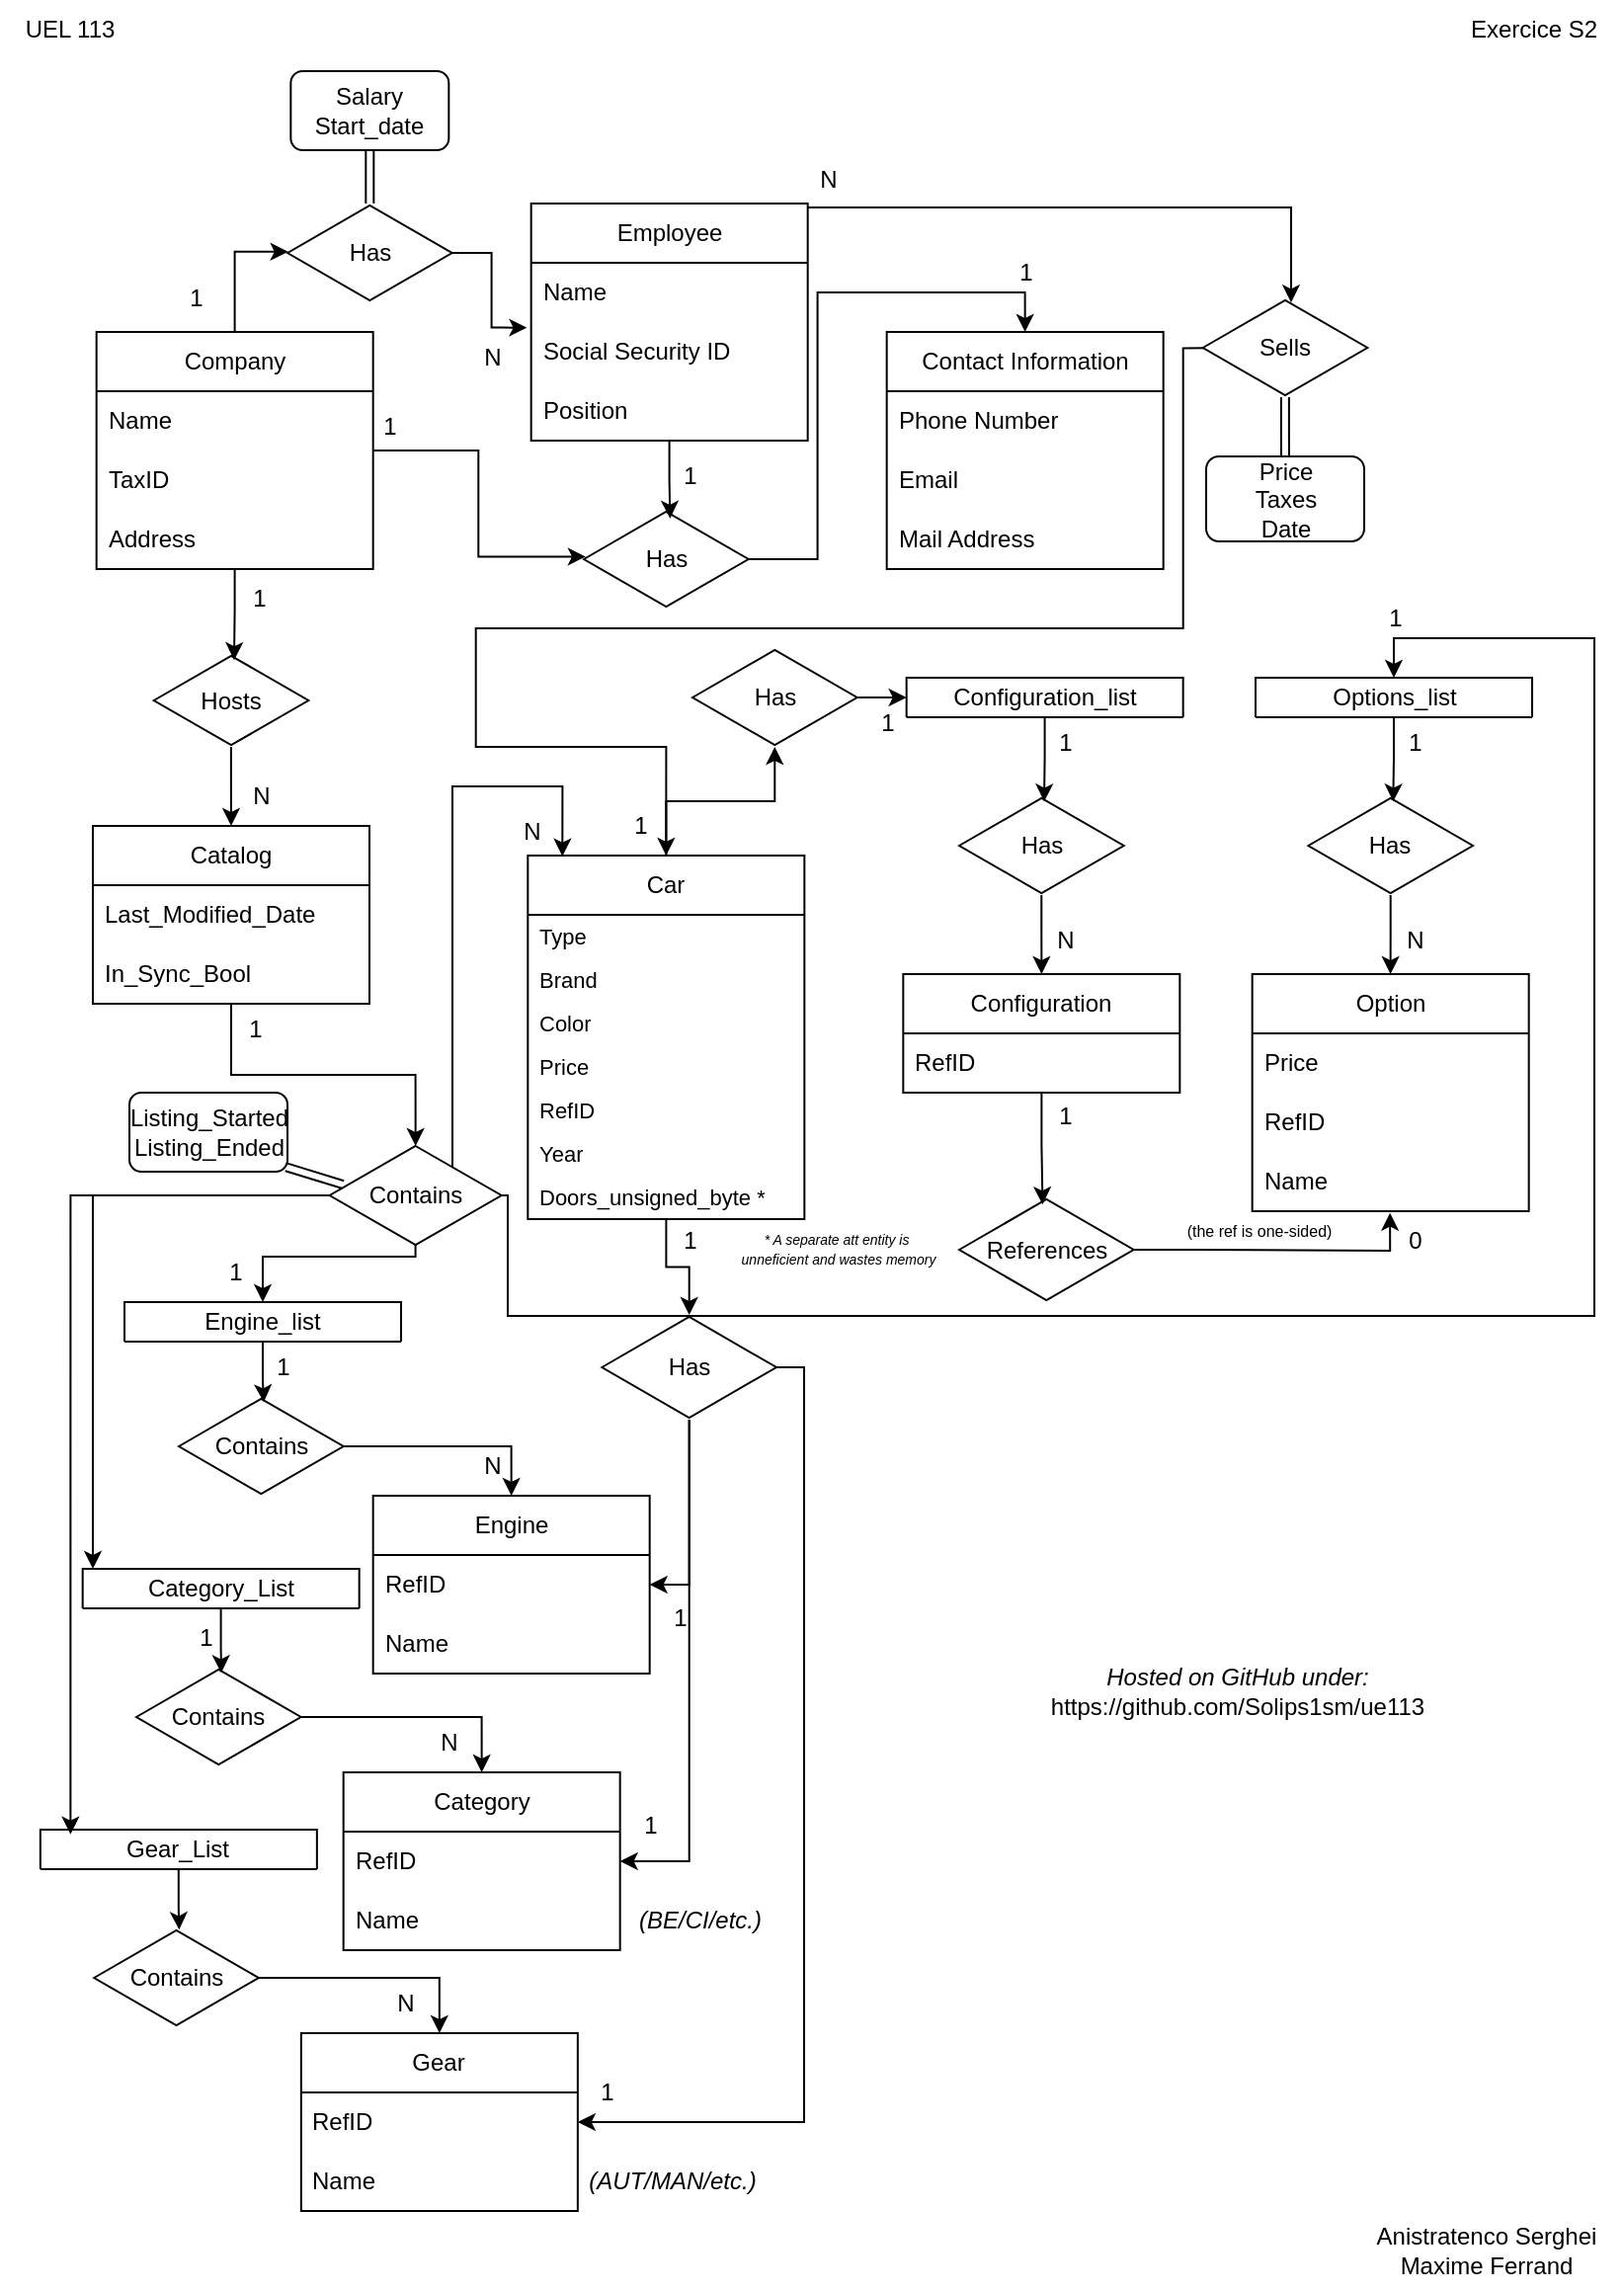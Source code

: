 <mxfile version="26.0.12">
  <diagram id="C5RBs43oDa-KdzZeNtuy" name="Page-1">
    <mxGraphModel dx="2593" dy="1426" grid="1" gridSize="10" guides="1" tooltips="1" connect="1" arrows="1" fold="1" page="1" pageScale="1" pageWidth="827" pageHeight="1169" math="0" shadow="0">
      <root>
        <mxCell id="WIyWlLk6GJQsqaUBKTNV-0" />
        <mxCell id="WIyWlLk6GJQsqaUBKTNV-1" parent="WIyWlLk6GJQsqaUBKTNV-0" />
        <mxCell id="CNUF31vcTExXs5gQlFkN-82" style="edgeStyle=orthogonalEdgeStyle;rounded=0;orthogonalLoop=1;jettySize=auto;html=1;entryX=0.5;entryY=0;entryDx=0;entryDy=0;exitX=0.021;exitY=0.503;exitDx=0;exitDy=0;exitPerimeter=0;" edge="1" parent="WIyWlLk6GJQsqaUBKTNV-1" source="CNUF31vcTExXs5gQlFkN-0" target="CNUF31vcTExXs5gQlFkN-5">
          <mxGeometry relative="1" as="geometry">
            <Array as="points">
              <mxPoint x="601.84" y="180" />
              <mxPoint x="601.84" y="322" />
              <mxPoint x="243.84" y="322" />
              <mxPoint x="243.84" y="382" />
              <mxPoint x="339.84" y="382" />
            </Array>
          </mxGeometry>
        </mxCell>
        <mxCell id="CNUF31vcTExXs5gQlFkN-88" style="edgeStyle=orthogonalEdgeStyle;rounded=0;orthogonalLoop=1;jettySize=auto;html=1;entryX=0.5;entryY=0;entryDx=0;entryDy=0;shape=link;" edge="1" parent="WIyWlLk6GJQsqaUBKTNV-1" source="CNUF31vcTExXs5gQlFkN-0" target="CNUF31vcTExXs5gQlFkN-87">
          <mxGeometry relative="1" as="geometry" />
        </mxCell>
        <mxCell id="CNUF31vcTExXs5gQlFkN-0" value="&lt;div&gt;Sells&lt;/div&gt;" style="html=1;whiteSpace=wrap;aspect=fixed;shape=isoRectangle;" vertex="1" parent="WIyWlLk6GJQsqaUBKTNV-1">
          <mxGeometry x="611.84" y="155" width="83.33" height="50" as="geometry" />
        </mxCell>
        <mxCell id="CNUF31vcTExXs5gQlFkN-1" value="Company" style="swimlane;fontStyle=0;childLayout=stackLayout;horizontal=1;startSize=30;horizontalStack=0;resizeParent=1;resizeParentMax=0;resizeLast=0;collapsible=1;marginBottom=0;whiteSpace=wrap;html=1;" vertex="1" parent="WIyWlLk6GJQsqaUBKTNV-1">
          <mxGeometry x="51.84" y="172" width="140" height="120" as="geometry" />
        </mxCell>
        <mxCell id="CNUF31vcTExXs5gQlFkN-3" value="Name" style="text;strokeColor=none;fillColor=none;align=left;verticalAlign=middle;spacingLeft=4;spacingRight=4;overflow=hidden;points=[[0,0.5],[1,0.5]];portConstraint=eastwest;rotatable=0;whiteSpace=wrap;html=1;" vertex="1" parent="CNUF31vcTExXs5gQlFkN-1">
          <mxGeometry y="30" width="140" height="30" as="geometry" />
        </mxCell>
        <mxCell id="CNUF31vcTExXs5gQlFkN-4" value="&lt;div&gt;TaxID&lt;/div&gt;" style="text;strokeColor=none;fillColor=none;align=left;verticalAlign=middle;spacingLeft=4;spacingRight=4;overflow=hidden;points=[[0,0.5],[1,0.5]];portConstraint=eastwest;rotatable=0;whiteSpace=wrap;html=1;" vertex="1" parent="CNUF31vcTExXs5gQlFkN-1">
          <mxGeometry y="60" width="140" height="30" as="geometry" />
        </mxCell>
        <mxCell id="CNUF31vcTExXs5gQlFkN-11" value="&lt;div&gt;Address&lt;/div&gt;" style="text;strokeColor=none;fillColor=none;align=left;verticalAlign=middle;spacingLeft=4;spacingRight=4;overflow=hidden;points=[[0,0.5],[1,0.5]];portConstraint=eastwest;rotatable=0;whiteSpace=wrap;html=1;" vertex="1" parent="CNUF31vcTExXs5gQlFkN-1">
          <mxGeometry y="90" width="140" height="30" as="geometry" />
        </mxCell>
        <mxCell id="CNUF31vcTExXs5gQlFkN-85" value="" style="edgeStyle=orthogonalEdgeStyle;rounded=0;orthogonalLoop=1;jettySize=auto;html=1;" edge="1" parent="WIyWlLk6GJQsqaUBKTNV-1" source="CNUF31vcTExXs5gQlFkN-5" target="CNUF31vcTExXs5gQlFkN-34">
          <mxGeometry relative="1" as="geometry" />
        </mxCell>
        <mxCell id="CNUF31vcTExXs5gQlFkN-152" style="edgeStyle=orthogonalEdgeStyle;rounded=0;orthogonalLoop=1;jettySize=auto;html=1;" edge="1" parent="WIyWlLk6GJQsqaUBKTNV-1" source="CNUF31vcTExXs5gQlFkN-5" target="CNUF31vcTExXs5gQlFkN-148">
          <mxGeometry relative="1" as="geometry" />
        </mxCell>
        <mxCell id="CNUF31vcTExXs5gQlFkN-5" value="Car" style="swimlane;fontStyle=0;childLayout=stackLayout;horizontal=1;startSize=30;horizontalStack=0;resizeParent=1;resizeParentMax=0;resizeLast=0;collapsible=1;marginBottom=0;whiteSpace=wrap;html=1;" vertex="1" parent="WIyWlLk6GJQsqaUBKTNV-1">
          <mxGeometry x="270.17" y="437" width="140" height="184" as="geometry" />
        </mxCell>
        <mxCell id="CNUF31vcTExXs5gQlFkN-6" value="Type" style="text;strokeColor=none;fillColor=none;align=left;verticalAlign=middle;spacingLeft=4;spacingRight=4;overflow=hidden;points=[[0,0.5],[1,0.5]];portConstraint=eastwest;rotatable=0;whiteSpace=wrap;html=1;strokeWidth=1;fontSize=11;" vertex="1" parent="CNUF31vcTExXs5gQlFkN-5">
          <mxGeometry y="30" width="140" height="22" as="geometry" />
        </mxCell>
        <mxCell id="CNUF31vcTExXs5gQlFkN-7" value="Brand" style="text;strokeColor=none;fillColor=none;align=left;verticalAlign=middle;spacingLeft=4;spacingRight=4;overflow=hidden;points=[[0,0.5],[1,0.5]];portConstraint=eastwest;rotatable=0;whiteSpace=wrap;html=1;strokeWidth=1;fontSize=11;" vertex="1" parent="CNUF31vcTExXs5gQlFkN-5">
          <mxGeometry y="52" width="140" height="22" as="geometry" />
        </mxCell>
        <mxCell id="CNUF31vcTExXs5gQlFkN-8" value="Color" style="text;strokeColor=none;fillColor=none;align=left;verticalAlign=middle;spacingLeft=4;spacingRight=4;overflow=hidden;points=[[0,0.5],[1,0.5]];portConstraint=eastwest;rotatable=0;whiteSpace=wrap;html=1;strokeWidth=1;fontSize=11;" vertex="1" parent="CNUF31vcTExXs5gQlFkN-5">
          <mxGeometry y="74" width="140" height="22" as="geometry" />
        </mxCell>
        <mxCell id="CNUF31vcTExXs5gQlFkN-9" value="Price" style="text;strokeColor=none;fillColor=none;align=left;verticalAlign=middle;spacingLeft=4;spacingRight=4;overflow=hidden;points=[[0,0.5],[1,0.5]];portConstraint=eastwest;rotatable=0;whiteSpace=wrap;html=1;strokeWidth=1;fontSize=11;" vertex="1" parent="CNUF31vcTExXs5gQlFkN-5">
          <mxGeometry y="96" width="140" height="22" as="geometry" />
        </mxCell>
        <mxCell id="CNUF31vcTExXs5gQlFkN-86" value="RefID" style="text;strokeColor=none;fillColor=none;align=left;verticalAlign=middle;spacingLeft=4;spacingRight=4;overflow=hidden;points=[[0,0.5],[1,0.5]];portConstraint=eastwest;rotatable=0;whiteSpace=wrap;html=1;strokeWidth=1;fontSize=11;" vertex="1" parent="CNUF31vcTExXs5gQlFkN-5">
          <mxGeometry y="118" width="140" height="22" as="geometry" />
        </mxCell>
        <mxCell id="CNUF31vcTExXs5gQlFkN-156" value="Year" style="text;strokeColor=none;fillColor=none;align=left;verticalAlign=middle;spacingLeft=4;spacingRight=4;overflow=hidden;points=[[0,0.5],[1,0.5]];portConstraint=eastwest;rotatable=0;whiteSpace=wrap;html=1;strokeWidth=1;fontSize=11;" vertex="1" parent="CNUF31vcTExXs5gQlFkN-5">
          <mxGeometry y="140" width="140" height="22" as="geometry" />
        </mxCell>
        <mxCell id="CNUF31vcTExXs5gQlFkN-202" value="Doors_unsigned_byte *" style="text;strokeColor=none;fillColor=none;align=left;verticalAlign=middle;spacingLeft=4;spacingRight=4;overflow=hidden;points=[[0,0.5],[1,0.5]];portConstraint=eastwest;rotatable=0;whiteSpace=wrap;html=1;strokeWidth=1;fontSize=11;" vertex="1" parent="CNUF31vcTExXs5gQlFkN-5">
          <mxGeometry y="162" width="140" height="22" as="geometry" />
        </mxCell>
        <mxCell id="CNUF31vcTExXs5gQlFkN-19" value="Contact Information" style="swimlane;fontStyle=0;childLayout=stackLayout;horizontal=1;startSize=30;horizontalStack=0;resizeParent=1;resizeParentMax=0;resizeLast=0;collapsible=1;marginBottom=0;whiteSpace=wrap;html=1;" vertex="1" parent="WIyWlLk6GJQsqaUBKTNV-1">
          <mxGeometry x="451.84" y="172" width="140" height="120" as="geometry" />
        </mxCell>
        <mxCell id="CNUF31vcTExXs5gQlFkN-20" value="Phone Number" style="text;strokeColor=none;fillColor=none;align=left;verticalAlign=middle;spacingLeft=4;spacingRight=4;overflow=hidden;points=[[0,0.5],[1,0.5]];portConstraint=eastwest;rotatable=0;whiteSpace=wrap;html=1;" vertex="1" parent="CNUF31vcTExXs5gQlFkN-19">
          <mxGeometry y="30" width="140" height="30" as="geometry" />
        </mxCell>
        <mxCell id="CNUF31vcTExXs5gQlFkN-21" value="Email" style="text;strokeColor=none;fillColor=none;align=left;verticalAlign=middle;spacingLeft=4;spacingRight=4;overflow=hidden;points=[[0,0.5],[1,0.5]];portConstraint=eastwest;rotatable=0;whiteSpace=wrap;html=1;" vertex="1" parent="CNUF31vcTExXs5gQlFkN-19">
          <mxGeometry y="60" width="140" height="30" as="geometry" />
        </mxCell>
        <mxCell id="CNUF31vcTExXs5gQlFkN-22" value="Mail Address" style="text;strokeColor=none;fillColor=none;align=left;verticalAlign=middle;spacingLeft=4;spacingRight=4;overflow=hidden;points=[[0,0.5],[1,0.5]];portConstraint=eastwest;rotatable=0;whiteSpace=wrap;html=1;" vertex="1" parent="CNUF31vcTExXs5gQlFkN-19">
          <mxGeometry y="90" width="140" height="30" as="geometry" />
        </mxCell>
        <mxCell id="CNUF31vcTExXs5gQlFkN-25" value="Configuration" style="swimlane;fontStyle=0;childLayout=stackLayout;horizontal=1;startSize=30;horizontalStack=0;resizeParent=1;resizeParentMax=0;resizeLast=0;collapsible=1;marginBottom=0;whiteSpace=wrap;html=1;" vertex="1" parent="WIyWlLk6GJQsqaUBKTNV-1">
          <mxGeometry x="460.17" y="497" width="140" height="60" as="geometry" />
        </mxCell>
        <mxCell id="CNUF31vcTExXs5gQlFkN-27" value="RefID" style="text;strokeColor=none;fillColor=none;align=left;verticalAlign=middle;spacingLeft=4;spacingRight=4;overflow=hidden;points=[[0,0.5],[1,0.5]];portConstraint=eastwest;rotatable=0;whiteSpace=wrap;html=1;" vertex="1" parent="CNUF31vcTExXs5gQlFkN-25">
          <mxGeometry y="30" width="140" height="30" as="geometry" />
        </mxCell>
        <mxCell id="CNUF31vcTExXs5gQlFkN-90" style="rounded=0;orthogonalLoop=1;jettySize=0;html=1;entryX=0.5;entryY=1;entryDx=0;entryDy=0;strokeColor=default;anchorPointDirection=0;arcSize=0;shape=link;" edge="1" parent="WIyWlLk6GJQsqaUBKTNV-1" source="CNUF31vcTExXs5gQlFkN-32" target="CNUF31vcTExXs5gQlFkN-89">
          <mxGeometry relative="1" as="geometry">
            <mxPoint x="190.175" y="42" as="targetPoint" />
          </mxGeometry>
        </mxCell>
        <mxCell id="CNUF31vcTExXs5gQlFkN-32" value="Has" style="html=1;whiteSpace=wrap;aspect=fixed;shape=isoRectangle;" vertex="1" parent="WIyWlLk6GJQsqaUBKTNV-1">
          <mxGeometry x="148.51" y="107" width="83.33" height="50" as="geometry" />
        </mxCell>
        <mxCell id="CNUF31vcTExXs5gQlFkN-66" style="edgeStyle=orthogonalEdgeStyle;rounded=0;orthogonalLoop=1;jettySize=auto;html=1;entryX=0;entryY=0.5;entryDx=0;entryDy=0;" edge="1" parent="WIyWlLk6GJQsqaUBKTNV-1" source="CNUF31vcTExXs5gQlFkN-34" target="CNUF31vcTExXs5gQlFkN-60">
          <mxGeometry relative="1" as="geometry" />
        </mxCell>
        <mxCell id="CNUF31vcTExXs5gQlFkN-34" value="Has" style="html=1;whiteSpace=wrap;aspect=fixed;shape=isoRectangle;" vertex="1" parent="WIyWlLk6GJQsqaUBKTNV-1">
          <mxGeometry x="353.51" y="332" width="83.33" height="50" as="geometry" />
        </mxCell>
        <mxCell id="CNUF31vcTExXs5gQlFkN-37" value="Employee" style="swimlane;fontStyle=0;childLayout=stackLayout;horizontal=1;startSize=30;horizontalStack=0;resizeParent=1;resizeParentMax=0;resizeLast=0;collapsible=1;marginBottom=0;whiteSpace=wrap;html=1;" vertex="1" parent="WIyWlLk6GJQsqaUBKTNV-1">
          <mxGeometry x="271.84" y="107" width="140" height="120" as="geometry" />
        </mxCell>
        <mxCell id="CNUF31vcTExXs5gQlFkN-38" value="Name" style="text;strokeColor=none;fillColor=none;align=left;verticalAlign=middle;spacingLeft=4;spacingRight=4;overflow=hidden;points=[[0,0.5],[1,0.5]];portConstraint=eastwest;rotatable=0;whiteSpace=wrap;html=1;" vertex="1" parent="CNUF31vcTExXs5gQlFkN-37">
          <mxGeometry y="30" width="140" height="30" as="geometry" />
        </mxCell>
        <mxCell id="CNUF31vcTExXs5gQlFkN-39" value="&lt;div&gt;Social Security ID&lt;/div&gt;" style="text;strokeColor=none;fillColor=none;align=left;verticalAlign=middle;spacingLeft=4;spacingRight=4;overflow=hidden;points=[[0,0.5],[1,0.5]];portConstraint=eastwest;rotatable=0;whiteSpace=wrap;html=1;" vertex="1" parent="CNUF31vcTExXs5gQlFkN-37">
          <mxGeometry y="60" width="140" height="30" as="geometry" />
        </mxCell>
        <mxCell id="CNUF31vcTExXs5gQlFkN-40" value="&lt;div&gt;Position&lt;/div&gt;" style="text;strokeColor=none;fillColor=none;align=left;verticalAlign=middle;spacingLeft=4;spacingRight=4;overflow=hidden;points=[[0,0.5],[1,0.5]];portConstraint=eastwest;rotatable=0;whiteSpace=wrap;html=1;" vertex="1" parent="CNUF31vcTExXs5gQlFkN-37">
          <mxGeometry y="90" width="140" height="30" as="geometry" />
        </mxCell>
        <mxCell id="CNUF31vcTExXs5gQlFkN-55" style="edgeStyle=orthogonalEdgeStyle;rounded=0;orthogonalLoop=1;jettySize=auto;html=1;entryX=0.5;entryY=0;entryDx=0;entryDy=0;" edge="1" parent="WIyWlLk6GJQsqaUBKTNV-1" source="CNUF31vcTExXs5gQlFkN-50" target="CNUF31vcTExXs5gQlFkN-19">
          <mxGeometry relative="1" as="geometry" />
        </mxCell>
        <mxCell id="CNUF31vcTExXs5gQlFkN-50" value="Has" style="html=1;whiteSpace=wrap;aspect=fixed;shape=isoRectangle;" vertex="1" parent="WIyWlLk6GJQsqaUBKTNV-1">
          <mxGeometry x="298.51" y="262" width="83.33" height="50" as="geometry" />
        </mxCell>
        <mxCell id="CNUF31vcTExXs5gQlFkN-51" style="edgeStyle=orthogonalEdgeStyle;rounded=0;orthogonalLoop=1;jettySize=auto;html=1;entryX=0.004;entryY=0.488;entryDx=0;entryDy=0;entryPerimeter=0;" edge="1" parent="WIyWlLk6GJQsqaUBKTNV-1" source="CNUF31vcTExXs5gQlFkN-1" target="CNUF31vcTExXs5gQlFkN-32">
          <mxGeometry relative="1" as="geometry" />
        </mxCell>
        <mxCell id="CNUF31vcTExXs5gQlFkN-52" style="edgeStyle=orthogonalEdgeStyle;rounded=0;orthogonalLoop=1;jettySize=auto;html=1;entryX=-0.015;entryY=1.094;entryDx=0;entryDy=0;entryPerimeter=0;" edge="1" parent="WIyWlLk6GJQsqaUBKTNV-1" source="CNUF31vcTExXs5gQlFkN-32" target="CNUF31vcTExXs5gQlFkN-38">
          <mxGeometry relative="1" as="geometry" />
        </mxCell>
        <mxCell id="CNUF31vcTExXs5gQlFkN-54" style="edgeStyle=orthogonalEdgeStyle;rounded=0;orthogonalLoop=1;jettySize=auto;html=1;entryX=0.524;entryY=0.088;entryDx=0;entryDy=0;entryPerimeter=0;" edge="1" parent="WIyWlLk6GJQsqaUBKTNV-1" source="CNUF31vcTExXs5gQlFkN-37" target="CNUF31vcTExXs5gQlFkN-50">
          <mxGeometry relative="1" as="geometry" />
        </mxCell>
        <mxCell id="CNUF31vcTExXs5gQlFkN-48" value="1" style="text;html=1;align=center;verticalAlign=middle;resizable=0;points=[];autosize=1;strokeColor=none;fillColor=none;" vertex="1" parent="WIyWlLk6GJQsqaUBKTNV-1">
          <mxGeometry x="451.84" y="127" width="140" height="30" as="geometry" />
        </mxCell>
        <mxCell id="CNUF31vcTExXs5gQlFkN-57" value="1" style="text;html=1;align=center;verticalAlign=middle;resizable=0;points=[];autosize=1;strokeColor=none;fillColor=none;" vertex="1" parent="WIyWlLk6GJQsqaUBKTNV-1">
          <mxGeometry x="86.84" y="140" width="30" height="30" as="geometry" />
        </mxCell>
        <mxCell id="CNUF31vcTExXs5gQlFkN-58" value="N" style="text;html=1;align=center;verticalAlign=middle;resizable=0;points=[];autosize=1;strokeColor=none;fillColor=none;" vertex="1" parent="WIyWlLk6GJQsqaUBKTNV-1">
          <mxGeometry x="236.84" y="170" width="30" height="30" as="geometry" />
        </mxCell>
        <mxCell id="CNUF31vcTExXs5gQlFkN-59" value="1" style="text;html=1;align=center;verticalAlign=middle;resizable=0;points=[];autosize=1;strokeColor=none;fillColor=none;" vertex="1" parent="WIyWlLk6GJQsqaUBKTNV-1">
          <mxGeometry x="336.84" y="230" width="30" height="30" as="geometry" />
        </mxCell>
        <mxCell id="CNUF31vcTExXs5gQlFkN-60" value="Configuration_list" style="swimlane;fontStyle=0;childLayout=stackLayout;horizontal=1;startSize=30;horizontalStack=0;resizeParent=1;resizeParentMax=0;resizeLast=0;collapsible=1;marginBottom=0;whiteSpace=wrap;html=1;" vertex="1" parent="WIyWlLk6GJQsqaUBKTNV-1">
          <mxGeometry x="461.84" y="347" width="140" height="20" as="geometry" />
        </mxCell>
        <mxCell id="CNUF31vcTExXs5gQlFkN-69" style="edgeStyle=orthogonalEdgeStyle;rounded=0;orthogonalLoop=1;jettySize=auto;html=1;" edge="1" parent="WIyWlLk6GJQsqaUBKTNV-1" source="CNUF31vcTExXs5gQlFkN-65" target="CNUF31vcTExXs5gQlFkN-25">
          <mxGeometry relative="1" as="geometry" />
        </mxCell>
        <mxCell id="CNUF31vcTExXs5gQlFkN-65" value="Has" style="html=1;whiteSpace=wrap;aspect=fixed;shape=isoRectangle;" vertex="1" parent="WIyWlLk6GJQsqaUBKTNV-1">
          <mxGeometry x="488.51" y="407" width="83.33" height="50" as="geometry" />
        </mxCell>
        <mxCell id="CNUF31vcTExXs5gQlFkN-68" style="edgeStyle=orthogonalEdgeStyle;rounded=0;orthogonalLoop=1;jettySize=auto;html=1;entryX=0.516;entryY=0.053;entryDx=0;entryDy=0;entryPerimeter=0;" edge="1" parent="WIyWlLk6GJQsqaUBKTNV-1" source="CNUF31vcTExXs5gQlFkN-60" target="CNUF31vcTExXs5gQlFkN-65">
          <mxGeometry relative="1" as="geometry" />
        </mxCell>
        <mxCell id="CNUF31vcTExXs5gQlFkN-70" value="1" style="text;html=1;align=center;verticalAlign=middle;resizable=0;points=[];autosize=1;strokeColor=none;fillColor=none;" vertex="1" parent="WIyWlLk6GJQsqaUBKTNV-1">
          <mxGeometry x="526.84" y="365" width="30" height="30" as="geometry" />
        </mxCell>
        <mxCell id="CNUF31vcTExXs5gQlFkN-71" value="N" style="text;html=1;align=center;verticalAlign=middle;resizable=0;points=[];autosize=1;strokeColor=none;fillColor=none;" vertex="1" parent="WIyWlLk6GJQsqaUBKTNV-1">
          <mxGeometry x="526.84" y="465" width="30" height="30" as="geometry" />
        </mxCell>
        <mxCell id="CNUF31vcTExXs5gQlFkN-72" value="1" style="text;html=1;align=center;verticalAlign=middle;resizable=0;points=[];autosize=1;strokeColor=none;fillColor=none;" vertex="1" parent="WIyWlLk6GJQsqaUBKTNV-1">
          <mxGeometry x="436.84" y="355" width="30" height="30" as="geometry" />
        </mxCell>
        <mxCell id="CNUF31vcTExXs5gQlFkN-75" style="edgeStyle=orthogonalEdgeStyle;rounded=0;orthogonalLoop=1;jettySize=auto;html=1;entryX=0.011;entryY=0.474;entryDx=0;entryDy=0;entryPerimeter=0;" edge="1" parent="WIyWlLk6GJQsqaUBKTNV-1" source="CNUF31vcTExXs5gQlFkN-1" target="CNUF31vcTExXs5gQlFkN-50">
          <mxGeometry relative="1" as="geometry">
            <mxPoint x="273.84" y="302" as="targetPoint" />
          </mxGeometry>
        </mxCell>
        <mxCell id="CNUF31vcTExXs5gQlFkN-77" value="1" style="text;html=1;align=center;verticalAlign=middle;resizable=0;points=[];autosize=1;strokeColor=none;fillColor=none;" vertex="1" parent="WIyWlLk6GJQsqaUBKTNV-1">
          <mxGeometry x="184.84" y="205" width="30" height="30" as="geometry" />
        </mxCell>
        <mxCell id="CNUF31vcTExXs5gQlFkN-81" style="edgeStyle=orthogonalEdgeStyle;rounded=0;orthogonalLoop=1;jettySize=auto;html=1;entryX=0.536;entryY=0.043;entryDx=0;entryDy=0;entryPerimeter=0;" edge="1" parent="WIyWlLk6GJQsqaUBKTNV-1" source="CNUF31vcTExXs5gQlFkN-37" target="CNUF31vcTExXs5gQlFkN-0">
          <mxGeometry relative="1" as="geometry">
            <Array as="points">
              <mxPoint x="461.84" y="109" />
              <mxPoint x="461.84" y="109" />
            </Array>
          </mxGeometry>
        </mxCell>
        <mxCell id="CNUF31vcTExXs5gQlFkN-83" value="N" style="text;html=1;align=center;verticalAlign=middle;resizable=0;points=[];autosize=1;strokeColor=none;fillColor=none;" vertex="1" parent="WIyWlLk6GJQsqaUBKTNV-1">
          <mxGeometry x="406.84" y="80" width="30" height="30" as="geometry" />
        </mxCell>
        <mxCell id="CNUF31vcTExXs5gQlFkN-84" value="1" style="text;html=1;align=center;verticalAlign=middle;resizable=0;points=[];autosize=1;strokeColor=none;fillColor=none;" vertex="1" parent="WIyWlLk6GJQsqaUBKTNV-1">
          <mxGeometry x="311.84" y="407" width="30" height="30" as="geometry" />
        </mxCell>
        <mxCell id="CNUF31vcTExXs5gQlFkN-87" value="&lt;div&gt;Price&lt;/div&gt;&lt;div&gt;Taxes&lt;/div&gt;&lt;div&gt;Date&lt;/div&gt;" style="rounded=1;whiteSpace=wrap;html=1;" vertex="1" parent="WIyWlLk6GJQsqaUBKTNV-1">
          <mxGeometry x="613.51" y="235" width="80" height="43" as="geometry" />
        </mxCell>
        <mxCell id="CNUF31vcTExXs5gQlFkN-89" value="&lt;div&gt;Salary&lt;/div&gt;&lt;div&gt;Start_date&lt;/div&gt;" style="rounded=1;whiteSpace=wrap;html=1;" vertex="1" parent="WIyWlLk6GJQsqaUBKTNV-1">
          <mxGeometry x="150.17" y="40" width="80" height="40" as="geometry" />
        </mxCell>
        <mxCell id="CNUF31vcTExXs5gQlFkN-101" style="edgeStyle=orthogonalEdgeStyle;rounded=0;orthogonalLoop=1;jettySize=auto;html=1;entryX=0.5;entryY=0;entryDx=0;entryDy=0;" edge="1" parent="WIyWlLk6GJQsqaUBKTNV-1" source="CNUF31vcTExXs5gQlFkN-91" target="CNUF31vcTExXs5gQlFkN-94">
          <mxGeometry relative="1" as="geometry" />
        </mxCell>
        <mxCell id="CNUF31vcTExXs5gQlFkN-91" value="Hosts" style="html=1;whiteSpace=wrap;aspect=fixed;shape=isoRectangle;" vertex="1" parent="WIyWlLk6GJQsqaUBKTNV-1">
          <mxGeometry x="80.84" y="335" width="78.33" height="47" as="geometry" />
        </mxCell>
        <mxCell id="CNUF31vcTExXs5gQlFkN-92" style="edgeStyle=orthogonalEdgeStyle;rounded=0;orthogonalLoop=1;jettySize=auto;html=1;entryX=0.519;entryY=0.066;entryDx=0;entryDy=0;entryPerimeter=0;" edge="1" parent="WIyWlLk6GJQsqaUBKTNV-1" source="CNUF31vcTExXs5gQlFkN-1" target="CNUF31vcTExXs5gQlFkN-91">
          <mxGeometry relative="1" as="geometry" />
        </mxCell>
        <mxCell id="CNUF31vcTExXs5gQlFkN-93" value="1" style="text;html=1;align=center;verticalAlign=middle;resizable=0;points=[];autosize=1;strokeColor=none;fillColor=none;" vertex="1" parent="WIyWlLk6GJQsqaUBKTNV-1">
          <mxGeometry x="118.51" y="292" width="30" height="30" as="geometry" />
        </mxCell>
        <mxCell id="CNUF31vcTExXs5gQlFkN-106" style="edgeStyle=orthogonalEdgeStyle;rounded=0;orthogonalLoop=1;jettySize=auto;html=1;entryX=0.5;entryY=0;entryDx=0;entryDy=0;" edge="1" parent="WIyWlLk6GJQsqaUBKTNV-1" source="CNUF31vcTExXs5gQlFkN-94" target="CNUF31vcTExXs5gQlFkN-103">
          <mxGeometry relative="1" as="geometry" />
        </mxCell>
        <mxCell id="CNUF31vcTExXs5gQlFkN-94" value="Catalog" style="swimlane;fontStyle=0;childLayout=stackLayout;horizontal=1;startSize=30;horizontalStack=0;resizeParent=1;resizeParentMax=0;resizeLast=0;collapsible=1;marginBottom=0;whiteSpace=wrap;html=1;" vertex="1" parent="WIyWlLk6GJQsqaUBKTNV-1">
          <mxGeometry x="50.0" y="422" width="140" height="90" as="geometry" />
        </mxCell>
        <mxCell id="CNUF31vcTExXs5gQlFkN-95" value="Last_Modified_Date" style="text;strokeColor=none;fillColor=none;align=left;verticalAlign=middle;spacingLeft=4;spacingRight=4;overflow=hidden;points=[[0,0.5],[1,0.5]];portConstraint=eastwest;rotatable=0;whiteSpace=wrap;html=1;" vertex="1" parent="CNUF31vcTExXs5gQlFkN-94">
          <mxGeometry y="30" width="140" height="30" as="geometry" />
        </mxCell>
        <mxCell id="CNUF31vcTExXs5gQlFkN-97" value="In_Sync_Bool" style="text;strokeColor=none;fillColor=none;align=left;verticalAlign=middle;spacingLeft=4;spacingRight=4;overflow=hidden;points=[[0,0.5],[1,0.5]];portConstraint=eastwest;rotatable=0;whiteSpace=wrap;html=1;" vertex="1" parent="CNUF31vcTExXs5gQlFkN-94">
          <mxGeometry y="60" width="140" height="30" as="geometry" />
        </mxCell>
        <mxCell id="CNUF31vcTExXs5gQlFkN-102" value="N" style="text;html=1;align=center;verticalAlign=middle;resizable=0;points=[];autosize=1;strokeColor=none;fillColor=none;" vertex="1" parent="WIyWlLk6GJQsqaUBKTNV-1">
          <mxGeometry x="120.17" y="392" width="30" height="30" as="geometry" />
        </mxCell>
        <mxCell id="CNUF31vcTExXs5gQlFkN-105" style="edgeStyle=orthogonalEdgeStyle;rounded=0;orthogonalLoop=1;jettySize=auto;html=1;entryX=0.125;entryY=0.002;entryDx=0;entryDy=0;entryPerimeter=0;" edge="1" parent="WIyWlLk6GJQsqaUBKTNV-1" source="CNUF31vcTExXs5gQlFkN-103" target="CNUF31vcTExXs5gQlFkN-5">
          <mxGeometry relative="1" as="geometry">
            <mxPoint x="291.84" y="432" as="targetPoint" />
            <Array as="points">
              <mxPoint x="232" y="402" />
              <mxPoint x="288" y="402" />
            </Array>
          </mxGeometry>
        </mxCell>
        <mxCell id="CNUF31vcTExXs5gQlFkN-130" style="edgeStyle=orthogonalEdgeStyle;rounded=0;orthogonalLoop=1;jettySize=auto;html=1;entryX=0.5;entryY=0;entryDx=0;entryDy=0;" edge="1" parent="WIyWlLk6GJQsqaUBKTNV-1" source="CNUF31vcTExXs5gQlFkN-103" target="CNUF31vcTExXs5gQlFkN-113">
          <mxGeometry relative="1" as="geometry">
            <Array as="points">
              <mxPoint x="260" y="609" />
              <mxPoint x="260" y="670" />
              <mxPoint x="810" y="670" />
              <mxPoint x="810" y="327" />
              <mxPoint x="708" y="327" />
            </Array>
          </mxGeometry>
        </mxCell>
        <mxCell id="CNUF31vcTExXs5gQlFkN-134" style="edgeStyle=orthogonalEdgeStyle;rounded=0;orthogonalLoop=1;jettySize=auto;html=1;" edge="1" parent="WIyWlLk6GJQsqaUBKTNV-1" source="CNUF31vcTExXs5gQlFkN-103" target="CNUF31vcTExXs5gQlFkN-137">
          <mxGeometry relative="1" as="geometry">
            <mxPoint x="130" y="660" as="targetPoint" />
            <Array as="points">
              <mxPoint x="213" y="640" />
              <mxPoint x="136" y="640" />
            </Array>
          </mxGeometry>
        </mxCell>
        <mxCell id="CNUF31vcTExXs5gQlFkN-180" style="edgeStyle=orthogonalEdgeStyle;rounded=0;orthogonalLoop=1;jettySize=auto;html=1;" edge="1" parent="WIyWlLk6GJQsqaUBKTNV-1" source="CNUF31vcTExXs5gQlFkN-103" target="CNUF31vcTExXs5gQlFkN-159">
          <mxGeometry relative="1" as="geometry">
            <Array as="points">
              <mxPoint x="50" y="609" />
            </Array>
          </mxGeometry>
        </mxCell>
        <mxCell id="CNUF31vcTExXs5gQlFkN-103" value="Contains" style="rhombus;whiteSpace=wrap;html=1;" vertex="1" parent="WIyWlLk6GJQsqaUBKTNV-1">
          <mxGeometry x="169.84" y="584" width="87" height="50" as="geometry" />
        </mxCell>
        <mxCell id="CNUF31vcTExXs5gQlFkN-107" value="1" style="text;html=1;align=center;verticalAlign=middle;resizable=0;points=[];autosize=1;strokeColor=none;fillColor=none;" vertex="1" parent="WIyWlLk6GJQsqaUBKTNV-1">
          <mxGeometry x="116.84" y="510" width="30" height="30" as="geometry" />
        </mxCell>
        <mxCell id="CNUF31vcTExXs5gQlFkN-108" value="N" style="text;html=1;align=center;verticalAlign=middle;resizable=0;points=[];autosize=1;strokeColor=none;fillColor=none;" vertex="1" parent="WIyWlLk6GJQsqaUBKTNV-1">
          <mxGeometry x="256.84" y="410" width="30" height="30" as="geometry" />
        </mxCell>
        <mxCell id="CNUF31vcTExXs5gQlFkN-109" value="Option" style="swimlane;fontStyle=0;childLayout=stackLayout;horizontal=1;startSize=30;horizontalStack=0;resizeParent=1;resizeParentMax=0;resizeLast=0;collapsible=1;marginBottom=0;whiteSpace=wrap;html=1;" vertex="1" parent="WIyWlLk6GJQsqaUBKTNV-1">
          <mxGeometry x="636.84" y="497" width="140" height="120" as="geometry" />
        </mxCell>
        <mxCell id="CNUF31vcTExXs5gQlFkN-110" value="Price" style="text;strokeColor=none;fillColor=none;align=left;verticalAlign=middle;spacingLeft=4;spacingRight=4;overflow=hidden;points=[[0,0.5],[1,0.5]];portConstraint=eastwest;rotatable=0;whiteSpace=wrap;html=1;" vertex="1" parent="CNUF31vcTExXs5gQlFkN-109">
          <mxGeometry y="30" width="140" height="30" as="geometry" />
        </mxCell>
        <mxCell id="CNUF31vcTExXs5gQlFkN-111" value="RefID" style="text;strokeColor=none;fillColor=none;align=left;verticalAlign=middle;spacingLeft=4;spacingRight=4;overflow=hidden;points=[[0,0.5],[1,0.5]];portConstraint=eastwest;rotatable=0;whiteSpace=wrap;html=1;" vertex="1" parent="CNUF31vcTExXs5gQlFkN-109">
          <mxGeometry y="60" width="140" height="30" as="geometry" />
        </mxCell>
        <mxCell id="CNUF31vcTExXs5gQlFkN-120" value="Name" style="text;strokeColor=none;fillColor=none;align=left;verticalAlign=middle;spacingLeft=4;spacingRight=4;overflow=hidden;points=[[0,0.5],[1,0.5]];portConstraint=eastwest;rotatable=0;whiteSpace=wrap;html=1;" vertex="1" parent="CNUF31vcTExXs5gQlFkN-109">
          <mxGeometry y="90" width="140" height="30" as="geometry" />
        </mxCell>
        <mxCell id="CNUF31vcTExXs5gQlFkN-113" value="Options_list" style="swimlane;fontStyle=0;childLayout=stackLayout;horizontal=1;startSize=30;horizontalStack=0;resizeParent=1;resizeParentMax=0;resizeLast=0;collapsible=1;marginBottom=0;whiteSpace=wrap;html=1;" vertex="1" parent="WIyWlLk6GJQsqaUBKTNV-1">
          <mxGeometry x="638.51" y="347" width="140" height="20" as="geometry" />
        </mxCell>
        <mxCell id="CNUF31vcTExXs5gQlFkN-114" style="edgeStyle=orthogonalEdgeStyle;rounded=0;orthogonalLoop=1;jettySize=auto;html=1;" edge="1" parent="WIyWlLk6GJQsqaUBKTNV-1" source="CNUF31vcTExXs5gQlFkN-115" target="CNUF31vcTExXs5gQlFkN-109">
          <mxGeometry relative="1" as="geometry" />
        </mxCell>
        <mxCell id="CNUF31vcTExXs5gQlFkN-115" value="Has" style="html=1;whiteSpace=wrap;aspect=fixed;shape=isoRectangle;" vertex="1" parent="WIyWlLk6GJQsqaUBKTNV-1">
          <mxGeometry x="665.18" y="407" width="83.33" height="50" as="geometry" />
        </mxCell>
        <mxCell id="CNUF31vcTExXs5gQlFkN-116" style="edgeStyle=orthogonalEdgeStyle;rounded=0;orthogonalLoop=1;jettySize=auto;html=1;entryX=0.516;entryY=0.053;entryDx=0;entryDy=0;entryPerimeter=0;" edge="1" parent="WIyWlLk6GJQsqaUBKTNV-1" source="CNUF31vcTExXs5gQlFkN-113" target="CNUF31vcTExXs5gQlFkN-115">
          <mxGeometry relative="1" as="geometry" />
        </mxCell>
        <mxCell id="CNUF31vcTExXs5gQlFkN-117" value="1" style="text;html=1;align=center;verticalAlign=middle;resizable=0;points=[];autosize=1;strokeColor=none;fillColor=none;" vertex="1" parent="WIyWlLk6GJQsqaUBKTNV-1">
          <mxGeometry x="703.51" y="365" width="30" height="30" as="geometry" />
        </mxCell>
        <mxCell id="CNUF31vcTExXs5gQlFkN-118" value="N" style="text;html=1;align=center;verticalAlign=middle;resizable=0;points=[];autosize=1;strokeColor=none;fillColor=none;" vertex="1" parent="WIyWlLk6GJQsqaUBKTNV-1">
          <mxGeometry x="703.51" y="465" width="30" height="30" as="geometry" />
        </mxCell>
        <mxCell id="CNUF31vcTExXs5gQlFkN-121" value="References" style="html=1;whiteSpace=wrap;aspect=fixed;shape=isoRectangle;" vertex="1" parent="WIyWlLk6GJQsqaUBKTNV-1">
          <mxGeometry x="488.51" y="610" width="88.33" height="53" as="geometry" />
        </mxCell>
        <mxCell id="CNUF31vcTExXs5gQlFkN-122" style="edgeStyle=orthogonalEdgeStyle;rounded=0;orthogonalLoop=1;jettySize=auto;html=1;entryX=0.478;entryY=0.068;entryDx=0;entryDy=0;entryPerimeter=0;" edge="1" parent="WIyWlLk6GJQsqaUBKTNV-1" source="CNUF31vcTExXs5gQlFkN-25" target="CNUF31vcTExXs5gQlFkN-121">
          <mxGeometry relative="1" as="geometry" />
        </mxCell>
        <mxCell id="CNUF31vcTExXs5gQlFkN-123" style="edgeStyle=orthogonalEdgeStyle;rounded=0;orthogonalLoop=1;jettySize=auto;html=1;entryX=0.498;entryY=1.028;entryDx=0;entryDy=0;entryPerimeter=0;" edge="1" parent="WIyWlLk6GJQsqaUBKTNV-1" source="CNUF31vcTExXs5gQlFkN-121" target="CNUF31vcTExXs5gQlFkN-120">
          <mxGeometry relative="1" as="geometry" />
        </mxCell>
        <mxCell id="CNUF31vcTExXs5gQlFkN-124" value="1" style="text;html=1;align=center;verticalAlign=middle;resizable=0;points=[];autosize=1;strokeColor=none;fillColor=none;" vertex="1" parent="WIyWlLk6GJQsqaUBKTNV-1">
          <mxGeometry x="526.84" y="554" width="30" height="30" as="geometry" />
        </mxCell>
        <mxCell id="CNUF31vcTExXs5gQlFkN-125" value="0" style="text;html=1;align=center;verticalAlign=middle;resizable=0;points=[];autosize=1;strokeColor=none;fillColor=none;" vertex="1" parent="WIyWlLk6GJQsqaUBKTNV-1">
          <mxGeometry x="703.51" y="617" width="30" height="30" as="geometry" />
        </mxCell>
        <mxCell id="CNUF31vcTExXs5gQlFkN-126" value="(the ref is one-sided)" style="text;html=1;align=center;verticalAlign=middle;resizable=0;points=[];autosize=1;strokeColor=none;fillColor=none;fontSize=8;" vertex="1" parent="WIyWlLk6GJQsqaUBKTNV-1">
          <mxGeometry x="590" y="617" width="100" height="20" as="geometry" />
        </mxCell>
        <mxCell id="CNUF31vcTExXs5gQlFkN-131" value="1" style="text;html=1;align=center;verticalAlign=middle;resizable=0;points=[];autosize=1;strokeColor=none;fillColor=none;" vertex="1" parent="WIyWlLk6GJQsqaUBKTNV-1">
          <mxGeometry x="693.51" y="302" width="30" height="30" as="geometry" />
        </mxCell>
        <mxCell id="CNUF31vcTExXs5gQlFkN-137" value="Engine_list" style="swimlane;fontStyle=0;childLayout=stackLayout;horizontal=1;startSize=30;horizontalStack=0;resizeParent=1;resizeParentMax=0;resizeLast=0;collapsible=1;marginBottom=0;whiteSpace=wrap;html=1;" vertex="1" parent="WIyWlLk6GJQsqaUBKTNV-1">
          <mxGeometry x="66.01" y="663" width="140" height="20" as="geometry" />
        </mxCell>
        <mxCell id="CNUF31vcTExXs5gQlFkN-138" style="edgeStyle=orthogonalEdgeStyle;rounded=0;orthogonalLoop=1;jettySize=auto;html=1;entryX=0.5;entryY=0;entryDx=0;entryDy=0;" edge="1" parent="WIyWlLk6GJQsqaUBKTNV-1" source="CNUF31vcTExXs5gQlFkN-139" target="CNUF31vcTExXs5gQlFkN-143">
          <mxGeometry relative="1" as="geometry">
            <mxPoint x="134.5" y="813" as="targetPoint" />
          </mxGeometry>
        </mxCell>
        <mxCell id="CNUF31vcTExXs5gQlFkN-139" value="Contains" style="html=1;whiteSpace=wrap;aspect=fixed;shape=isoRectangle;" vertex="1" parent="WIyWlLk6GJQsqaUBKTNV-1">
          <mxGeometry x="93.51" y="711" width="83.33" height="50" as="geometry" />
        </mxCell>
        <mxCell id="CNUF31vcTExXs5gQlFkN-140" style="edgeStyle=orthogonalEdgeStyle;rounded=0;orthogonalLoop=1;jettySize=auto;html=1;entryX=0.516;entryY=0.053;entryDx=0;entryDy=0;entryPerimeter=0;" edge="1" parent="WIyWlLk6GJQsqaUBKTNV-1" source="CNUF31vcTExXs5gQlFkN-137" target="CNUF31vcTExXs5gQlFkN-139">
          <mxGeometry relative="1" as="geometry" />
        </mxCell>
        <mxCell id="CNUF31vcTExXs5gQlFkN-141" value="1" style="text;html=1;align=center;verticalAlign=middle;resizable=0;points=[];autosize=1;strokeColor=none;fillColor=none;" vertex="1" parent="WIyWlLk6GJQsqaUBKTNV-1">
          <mxGeometry x="131.01" y="681" width="30" height="30" as="geometry" />
        </mxCell>
        <mxCell id="CNUF31vcTExXs5gQlFkN-142" value="N" style="text;html=1;align=center;verticalAlign=middle;resizable=0;points=[];autosize=1;strokeColor=none;fillColor=none;" vertex="1" parent="WIyWlLk6GJQsqaUBKTNV-1">
          <mxGeometry x="236.84" y="731" width="30" height="30" as="geometry" />
        </mxCell>
        <mxCell id="CNUF31vcTExXs5gQlFkN-143" value="Engine" style="swimlane;fontStyle=0;childLayout=stackLayout;horizontal=1;startSize=30;horizontalStack=0;resizeParent=1;resizeParentMax=0;resizeLast=0;collapsible=1;marginBottom=0;whiteSpace=wrap;html=1;" vertex="1" parent="WIyWlLk6GJQsqaUBKTNV-1">
          <mxGeometry x="191.84" y="761" width="140" height="90" as="geometry" />
        </mxCell>
        <mxCell id="CNUF31vcTExXs5gQlFkN-145" value="RefID" style="text;strokeColor=none;fillColor=none;align=left;verticalAlign=middle;spacingLeft=4;spacingRight=4;overflow=hidden;points=[[0,0.5],[1,0.5]];portConstraint=eastwest;rotatable=0;whiteSpace=wrap;html=1;" vertex="1" parent="CNUF31vcTExXs5gQlFkN-143">
          <mxGeometry y="30" width="140" height="30" as="geometry" />
        </mxCell>
        <mxCell id="CNUF31vcTExXs5gQlFkN-146" value="Name" style="text;strokeColor=none;fillColor=none;align=left;verticalAlign=middle;spacingLeft=4;spacingRight=4;overflow=hidden;points=[[0,0.5],[1,0.5]];portConstraint=eastwest;rotatable=0;whiteSpace=wrap;html=1;" vertex="1" parent="CNUF31vcTExXs5gQlFkN-143">
          <mxGeometry y="60" width="140" height="30" as="geometry" />
        </mxCell>
        <mxCell id="CNUF31vcTExXs5gQlFkN-151" style="edgeStyle=orthogonalEdgeStyle;rounded=0;orthogonalLoop=1;jettySize=auto;html=1;entryX=1;entryY=0.5;entryDx=0;entryDy=0;" edge="1" parent="WIyWlLk6GJQsqaUBKTNV-1" source="CNUF31vcTExXs5gQlFkN-148" target="CNUF31vcTExXs5gQlFkN-145">
          <mxGeometry relative="1" as="geometry" />
        </mxCell>
        <mxCell id="CNUF31vcTExXs5gQlFkN-195" style="edgeStyle=orthogonalEdgeStyle;rounded=0;orthogonalLoop=1;jettySize=auto;html=1;entryX=1;entryY=0.5;entryDx=0;entryDy=0;" edge="1" parent="WIyWlLk6GJQsqaUBKTNV-1" source="CNUF31vcTExXs5gQlFkN-148" target="CNUF31vcTExXs5gQlFkN-166">
          <mxGeometry relative="1" as="geometry" />
        </mxCell>
        <mxCell id="CNUF31vcTExXs5gQlFkN-196" style="edgeStyle=orthogonalEdgeStyle;rounded=0;orthogonalLoop=1;jettySize=auto;html=1;entryX=1;entryY=0.5;entryDx=0;entryDy=0;" edge="1" parent="WIyWlLk6GJQsqaUBKTNV-1" source="CNUF31vcTExXs5gQlFkN-148" target="CNUF31vcTExXs5gQlFkN-189">
          <mxGeometry relative="1" as="geometry">
            <Array as="points">
              <mxPoint x="410" y="696" />
              <mxPoint x="410" y="1078" />
            </Array>
          </mxGeometry>
        </mxCell>
        <mxCell id="CNUF31vcTExXs5gQlFkN-148" value="&lt;div&gt;Has&lt;/div&gt;" style="html=1;whiteSpace=wrap;aspect=fixed;shape=isoRectangle;" vertex="1" parent="WIyWlLk6GJQsqaUBKTNV-1">
          <mxGeometry x="307.67" y="669.5" width="88.33" height="53" as="geometry" />
        </mxCell>
        <mxCell id="CNUF31vcTExXs5gQlFkN-153" value="1" style="text;html=1;align=center;verticalAlign=middle;resizable=0;points=[];autosize=1;strokeColor=none;fillColor=none;" vertex="1" parent="WIyWlLk6GJQsqaUBKTNV-1">
          <mxGeometry x="336.84" y="617" width="30" height="30" as="geometry" />
        </mxCell>
        <mxCell id="CNUF31vcTExXs5gQlFkN-154" value="1" style="text;html=1;align=center;verticalAlign=middle;resizable=0;points=[];autosize=1;strokeColor=none;fillColor=none;" vertex="1" parent="WIyWlLk6GJQsqaUBKTNV-1">
          <mxGeometry x="331.84" y="808" width="30" height="30" as="geometry" />
        </mxCell>
        <mxCell id="CNUF31vcTExXs5gQlFkN-155" value="1" style="text;html=1;align=center;verticalAlign=middle;resizable=0;points=[];autosize=1;strokeColor=none;fillColor=none;" vertex="1" parent="WIyWlLk6GJQsqaUBKTNV-1">
          <mxGeometry x="106.84" y="633" width="30" height="30" as="geometry" />
        </mxCell>
        <mxCell id="CNUF31vcTExXs5gQlFkN-159" value="Category_List" style="swimlane;fontStyle=0;childLayout=stackLayout;horizontal=1;startSize=30;horizontalStack=0;resizeParent=1;resizeParentMax=0;resizeLast=0;collapsible=1;marginBottom=0;whiteSpace=wrap;html=1;" vertex="1" parent="WIyWlLk6GJQsqaUBKTNV-1">
          <mxGeometry x="44.84" y="798" width="140" height="20" as="geometry" />
        </mxCell>
        <mxCell id="CNUF31vcTExXs5gQlFkN-160" style="edgeStyle=orthogonalEdgeStyle;rounded=0;orthogonalLoop=1;jettySize=auto;html=1;entryX=0.5;entryY=0;entryDx=0;entryDy=0;" edge="1" parent="WIyWlLk6GJQsqaUBKTNV-1" source="CNUF31vcTExXs5gQlFkN-161" target="CNUF31vcTExXs5gQlFkN-165">
          <mxGeometry relative="1" as="geometry">
            <mxPoint x="95.79" y="950" as="targetPoint" />
          </mxGeometry>
        </mxCell>
        <mxCell id="CNUF31vcTExXs5gQlFkN-161" value="Contains" style="html=1;whiteSpace=wrap;aspect=fixed;shape=isoRectangle;" vertex="1" parent="WIyWlLk6GJQsqaUBKTNV-1">
          <mxGeometry x="72.0" y="848" width="83.33" height="50" as="geometry" />
        </mxCell>
        <mxCell id="CNUF31vcTExXs5gQlFkN-162" style="edgeStyle=orthogonalEdgeStyle;rounded=0;orthogonalLoop=1;jettySize=auto;html=1;entryX=0.516;entryY=0.053;entryDx=0;entryDy=0;entryPerimeter=0;" edge="1" parent="WIyWlLk6GJQsqaUBKTNV-1" source="CNUF31vcTExXs5gQlFkN-159" target="CNUF31vcTExXs5gQlFkN-161">
          <mxGeometry relative="1" as="geometry" />
        </mxCell>
        <mxCell id="CNUF31vcTExXs5gQlFkN-163" value="1" style="text;html=1;align=center;verticalAlign=middle;resizable=0;points=[];autosize=1;strokeColor=none;fillColor=none;" vertex="1" parent="WIyWlLk6GJQsqaUBKTNV-1">
          <mxGeometry x="92.3" y="818" width="30" height="30" as="geometry" />
        </mxCell>
        <mxCell id="CNUF31vcTExXs5gQlFkN-164" value="N" style="text;html=1;align=center;verticalAlign=middle;resizable=0;points=[];autosize=1;strokeColor=none;fillColor=none;" vertex="1" parent="WIyWlLk6GJQsqaUBKTNV-1">
          <mxGeometry x="214.84" y="871" width="30" height="30" as="geometry" />
        </mxCell>
        <mxCell id="CNUF31vcTExXs5gQlFkN-165" value="Category" style="swimlane;fontStyle=0;childLayout=stackLayout;horizontal=1;startSize=30;horizontalStack=0;resizeParent=1;resizeParentMax=0;resizeLast=0;collapsible=1;marginBottom=0;whiteSpace=wrap;html=1;" vertex="1" parent="WIyWlLk6GJQsqaUBKTNV-1">
          <mxGeometry x="176.84" y="901" width="140" height="90" as="geometry" />
        </mxCell>
        <mxCell id="CNUF31vcTExXs5gQlFkN-166" value="RefID" style="text;strokeColor=none;fillColor=none;align=left;verticalAlign=middle;spacingLeft=4;spacingRight=4;overflow=hidden;points=[[0,0.5],[1,0.5]];portConstraint=eastwest;rotatable=0;whiteSpace=wrap;html=1;" vertex="1" parent="CNUF31vcTExXs5gQlFkN-165">
          <mxGeometry y="30" width="140" height="30" as="geometry" />
        </mxCell>
        <mxCell id="CNUF31vcTExXs5gQlFkN-167" value="Name" style="text;strokeColor=none;fillColor=none;align=left;verticalAlign=middle;spacingLeft=4;spacingRight=4;overflow=hidden;points=[[0,0.5],[1,0.5]];portConstraint=eastwest;rotatable=0;whiteSpace=wrap;html=1;" vertex="1" parent="CNUF31vcTExXs5gQlFkN-165">
          <mxGeometry y="60" width="140" height="30" as="geometry" />
        </mxCell>
        <mxCell id="CNUF31vcTExXs5gQlFkN-168" value="&lt;i&gt;(BE/CI/etc.)&lt;/i&gt;" style="text;html=1;align=center;verticalAlign=middle;resizable=0;points=[];autosize=1;strokeColor=none;fillColor=none;" vertex="1" parent="WIyWlLk6GJQsqaUBKTNV-1">
          <mxGeometry x="311.84" y="961" width="90" height="30" as="geometry" />
        </mxCell>
        <mxCell id="CNUF31vcTExXs5gQlFkN-184" value="Gear_List" style="swimlane;fontStyle=0;childLayout=stackLayout;horizontal=1;startSize=30;horizontalStack=0;resizeParent=1;resizeParentMax=0;resizeLast=0;collapsible=1;marginBottom=0;whiteSpace=wrap;html=1;" vertex="1" parent="WIyWlLk6GJQsqaUBKTNV-1">
          <mxGeometry x="23.43" y="930" width="140" height="20" as="geometry" />
        </mxCell>
        <mxCell id="CNUF31vcTExXs5gQlFkN-185" style="edgeStyle=orthogonalEdgeStyle;rounded=0;orthogonalLoop=1;jettySize=auto;html=1;entryX=0.5;entryY=0;entryDx=0;entryDy=0;" edge="1" parent="WIyWlLk6GJQsqaUBKTNV-1" source="CNUF31vcTExXs5gQlFkN-186" target="CNUF31vcTExXs5gQlFkN-188">
          <mxGeometry relative="1" as="geometry">
            <mxPoint x="74.38" y="1082" as="targetPoint" />
          </mxGeometry>
        </mxCell>
        <mxCell id="CNUF31vcTExXs5gQlFkN-186" value="Contains" style="html=1;whiteSpace=wrap;aspect=fixed;shape=isoRectangle;" vertex="1" parent="WIyWlLk6GJQsqaUBKTNV-1">
          <mxGeometry x="50.59" y="980" width="83.33" height="50" as="geometry" />
        </mxCell>
        <mxCell id="CNUF31vcTExXs5gQlFkN-187" value="N" style="text;html=1;align=center;verticalAlign=middle;resizable=0;points=[];autosize=1;strokeColor=none;fillColor=none;" vertex="1" parent="WIyWlLk6GJQsqaUBKTNV-1">
          <mxGeometry x="193.43" y="1003" width="30" height="30" as="geometry" />
        </mxCell>
        <mxCell id="CNUF31vcTExXs5gQlFkN-188" value="Gear" style="swimlane;fontStyle=0;childLayout=stackLayout;horizontal=1;startSize=30;horizontalStack=0;resizeParent=1;resizeParentMax=0;resizeLast=0;collapsible=1;marginBottom=0;whiteSpace=wrap;html=1;" vertex="1" parent="WIyWlLk6GJQsqaUBKTNV-1">
          <mxGeometry x="155.43" y="1033" width="140" height="90" as="geometry" />
        </mxCell>
        <mxCell id="CNUF31vcTExXs5gQlFkN-189" value="RefID" style="text;strokeColor=none;fillColor=none;align=left;verticalAlign=middle;spacingLeft=4;spacingRight=4;overflow=hidden;points=[[0,0.5],[1,0.5]];portConstraint=eastwest;rotatable=0;whiteSpace=wrap;html=1;" vertex="1" parent="CNUF31vcTExXs5gQlFkN-188">
          <mxGeometry y="30" width="140" height="30" as="geometry" />
        </mxCell>
        <mxCell id="CNUF31vcTExXs5gQlFkN-190" value="Name" style="text;strokeColor=none;fillColor=none;align=left;verticalAlign=middle;spacingLeft=4;spacingRight=4;overflow=hidden;points=[[0,0.5],[1,0.5]];portConstraint=eastwest;rotatable=0;whiteSpace=wrap;html=1;" vertex="1" parent="CNUF31vcTExXs5gQlFkN-188">
          <mxGeometry y="60" width="140" height="30" as="geometry" />
        </mxCell>
        <mxCell id="CNUF31vcTExXs5gQlFkN-191" value="&lt;i&gt;(AUT/MAN/etc.)&lt;/i&gt;" style="text;html=1;align=center;verticalAlign=middle;resizable=0;points=[];autosize=1;strokeColor=none;fillColor=none;" vertex="1" parent="WIyWlLk6GJQsqaUBKTNV-1">
          <mxGeometry x="287.67" y="1093" width="110" height="30" as="geometry" />
        </mxCell>
        <mxCell id="CNUF31vcTExXs5gQlFkN-193" style="edgeStyle=orthogonalEdgeStyle;rounded=0;orthogonalLoop=1;jettySize=auto;html=1;entryX=0.517;entryY=0.013;entryDx=0;entryDy=0;entryPerimeter=0;" edge="1" parent="WIyWlLk6GJQsqaUBKTNV-1" source="CNUF31vcTExXs5gQlFkN-184" target="CNUF31vcTExXs5gQlFkN-186">
          <mxGeometry relative="1" as="geometry" />
        </mxCell>
        <mxCell id="CNUF31vcTExXs5gQlFkN-194" style="edgeStyle=orthogonalEdgeStyle;rounded=0;orthogonalLoop=1;jettySize=auto;html=1;entryX=0.109;entryY=0.117;entryDx=0;entryDy=0;entryPerimeter=0;" edge="1" parent="WIyWlLk6GJQsqaUBKTNV-1" source="CNUF31vcTExXs5gQlFkN-103" target="CNUF31vcTExXs5gQlFkN-184">
          <mxGeometry relative="1" as="geometry">
            <Array as="points">
              <mxPoint x="39" y="609" />
            </Array>
          </mxGeometry>
        </mxCell>
        <mxCell id="CNUF31vcTExXs5gQlFkN-197" value="1" style="text;html=1;align=center;verticalAlign=middle;resizable=0;points=[];autosize=1;strokeColor=none;fillColor=none;" vertex="1" parent="WIyWlLk6GJQsqaUBKTNV-1">
          <mxGeometry x="317" y="913" width="30" height="30" as="geometry" />
        </mxCell>
        <mxCell id="CNUF31vcTExXs5gQlFkN-198" value="1" style="text;html=1;align=center;verticalAlign=middle;resizable=0;points=[];autosize=1;strokeColor=none;fillColor=none;" vertex="1" parent="WIyWlLk6GJQsqaUBKTNV-1">
          <mxGeometry x="295" y="1048" width="30" height="30" as="geometry" />
        </mxCell>
        <mxCell id="CNUF31vcTExXs5gQlFkN-199" value="&lt;div&gt;Listing_Started&lt;/div&gt;&lt;div&gt;Listing_Ended&lt;/div&gt;" style="rounded=1;whiteSpace=wrap;html=1;" vertex="1" parent="WIyWlLk6GJQsqaUBKTNV-1">
          <mxGeometry x="68.51" y="557" width="80" height="40" as="geometry" />
        </mxCell>
        <mxCell id="CNUF31vcTExXs5gQlFkN-201" style="rounded=0;orthogonalLoop=1;jettySize=auto;html=1;entryX=0.077;entryY=0.39;entryDx=0;entryDy=0;entryPerimeter=0;shape=link;exitX=0.993;exitY=0.943;exitDx=0;exitDy=0;exitPerimeter=0;" edge="1" parent="WIyWlLk6GJQsqaUBKTNV-1" source="CNUF31vcTExXs5gQlFkN-199" target="CNUF31vcTExXs5gQlFkN-103">
          <mxGeometry relative="1" as="geometry">
            <mxPoint x="146.84" y="577.0" as="sourcePoint" />
            <mxPoint x="195.307" y="591.6" as="targetPoint" />
          </mxGeometry>
        </mxCell>
        <mxCell id="CNUF31vcTExXs5gQlFkN-203" value="&lt;div&gt;&lt;font style=&quot;font-size: 7px;&quot;&gt;&lt;i&gt;* A separate att entity is&amp;nbsp;&lt;/i&gt;&lt;/font&gt;&lt;/div&gt;&lt;div&gt;&lt;font style=&quot;font-size: 7px;&quot;&gt;&lt;i&gt;unneficient and wastes memory&lt;/i&gt;&lt;/font&gt;&lt;/div&gt;" style="text;html=1;align=center;verticalAlign=middle;resizable=0;points=[];autosize=1;strokeColor=none;fillColor=none;fontSize=8;" vertex="1" parent="WIyWlLk6GJQsqaUBKTNV-1">
          <mxGeometry x="366.84" y="621" width="120" height="30" as="geometry" />
        </mxCell>
        <mxCell id="CNUF31vcTExXs5gQlFkN-204" value="UEL 113" style="text;html=1;align=center;verticalAlign=middle;resizable=0;points=[];autosize=1;strokeColor=none;fillColor=none;" vertex="1" parent="WIyWlLk6GJQsqaUBKTNV-1">
          <mxGeometry x="3" y="4" width="70" height="30" as="geometry" />
        </mxCell>
        <mxCell id="CNUF31vcTExXs5gQlFkN-205" value="Exercice S2" style="text;html=1;align=center;verticalAlign=middle;resizable=0;points=[];autosize=1;strokeColor=none;fillColor=none;" vertex="1" parent="WIyWlLk6GJQsqaUBKTNV-1">
          <mxGeometry x="733.51" y="4" width="90" height="30" as="geometry" />
        </mxCell>
        <mxCell id="CNUF31vcTExXs5gQlFkN-206" value="&lt;div&gt;Anistratenco Serghei&lt;/div&gt;&lt;div&gt;Maxime Ferrand&lt;/div&gt;" style="text;html=1;align=center;verticalAlign=middle;resizable=0;points=[];autosize=1;strokeColor=none;fillColor=none;" vertex="1" parent="WIyWlLk6GJQsqaUBKTNV-1">
          <mxGeometry x="690" y="1123" width="130" height="40" as="geometry" />
        </mxCell>
        <mxCell id="CNUF31vcTExXs5gQlFkN-208" value="&lt;div&gt;&lt;i&gt;&lt;br&gt;&lt;/i&gt;&lt;/div&gt;&lt;div&gt;&lt;i&gt;&lt;br&gt;&lt;/i&gt;&lt;/div&gt;&lt;div&gt;&lt;i&gt;&lt;br&gt;&lt;/i&gt;&lt;/div&gt;&lt;div&gt;&lt;i&gt;Hosted on GitHub under:&lt;/i&gt;&lt;/div&gt;&lt;div&gt;https://github.com/Solips1sm/ue113&lt;/div&gt;&lt;div&gt;&lt;br&gt;&lt;/div&gt;&lt;div&gt;&lt;br&gt;&lt;/div&gt;" style="text;html=1;align=center;verticalAlign=middle;resizable=0;points=[];autosize=1;strokeColor=none;fillColor=none;" vertex="1" parent="WIyWlLk6GJQsqaUBKTNV-1">
          <mxGeometry x="523.51" y="798" width="210" height="110" as="geometry" />
        </mxCell>
      </root>
    </mxGraphModel>
  </diagram>
</mxfile>
